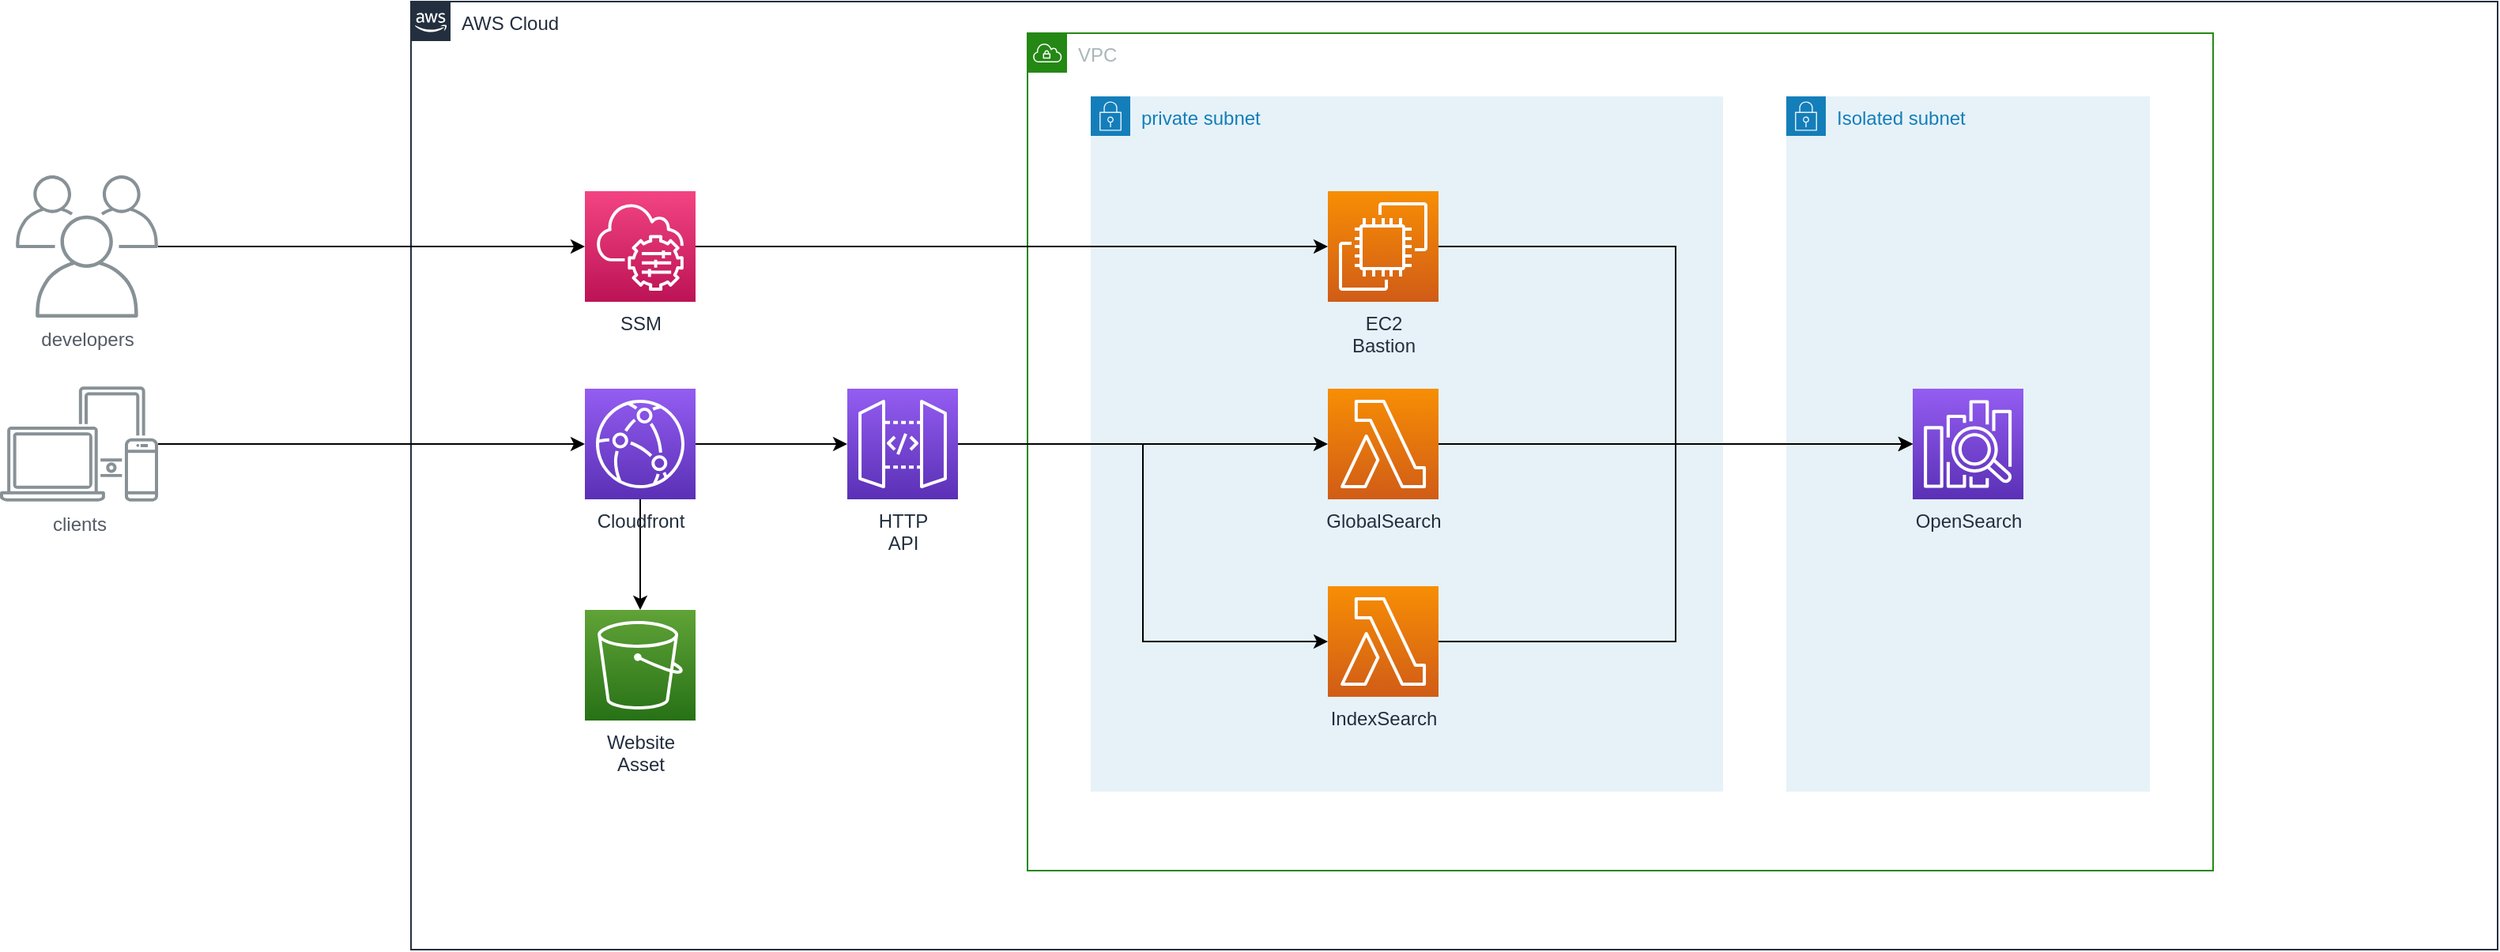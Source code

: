 <mxfile version="21.6.8" type="device">
  <diagram name="Page-1" id="q8rNbWmIafpwbt5BPufZ">
    <mxGraphModel dx="2674" dy="1161" grid="1" gridSize="10" guides="1" tooltips="1" connect="1" arrows="1" fold="1" page="1" pageScale="1" pageWidth="827" pageHeight="1169" math="0" shadow="0">
      <root>
        <mxCell id="0" />
        <mxCell id="1" parent="0" />
        <mxCell id="2JGOLgUa3NeXFZNGk4ip-1" value="AWS Cloud" style="points=[[0,0],[0.25,0],[0.5,0],[0.75,0],[1,0],[1,0.25],[1,0.5],[1,0.75],[1,1],[0.75,1],[0.5,1],[0.25,1],[0,1],[0,0.75],[0,0.5],[0,0.25]];outlineConnect=0;gradientColor=none;html=1;whiteSpace=wrap;fontSize=12;fontStyle=0;container=1;pointerEvents=0;collapsible=0;recursiveResize=0;shape=mxgraph.aws4.group;grIcon=mxgraph.aws4.group_aws_cloud_alt;strokeColor=#232F3E;fillColor=none;verticalAlign=top;align=left;spacingLeft=30;fontColor=#232F3E;dashed=0;" parent="1" vertex="1">
          <mxGeometry x="200" y="160" width="1320" height="600" as="geometry" />
        </mxCell>
        <mxCell id="2JGOLgUa3NeXFZNGk4ip-4" style="edgeStyle=orthogonalEdgeStyle;rounded=0;orthogonalLoop=1;jettySize=auto;html=1;entryX=0.5;entryY=0;entryDx=0;entryDy=0;entryPerimeter=0;" parent="2JGOLgUa3NeXFZNGk4ip-1" source="2JGOLgUa3NeXFZNGk4ip-3" target="2JGOLgUa3NeXFZNGk4ip-2" edge="1">
          <mxGeometry relative="1" as="geometry" />
        </mxCell>
        <mxCell id="2JGOLgUa3NeXFZNGk4ip-16" style="edgeStyle=orthogonalEdgeStyle;rounded=0;orthogonalLoop=1;jettySize=auto;html=1;entryX=0;entryY=0.5;entryDx=0;entryDy=0;entryPerimeter=0;" parent="2JGOLgUa3NeXFZNGk4ip-1" source="2JGOLgUa3NeXFZNGk4ip-3" target="2JGOLgUa3NeXFZNGk4ip-6" edge="1">
          <mxGeometry relative="1" as="geometry" />
        </mxCell>
        <mxCell id="2JGOLgUa3NeXFZNGk4ip-3" value="Cloudfront" style="sketch=0;points=[[0,0,0],[0.25,0,0],[0.5,0,0],[0.75,0,0],[1,0,0],[0,1,0],[0.25,1,0],[0.5,1,0],[0.75,1,0],[1,1,0],[0,0.25,0],[0,0.5,0],[0,0.75,0],[1,0.25,0],[1,0.5,0],[1,0.75,0]];outlineConnect=0;fontColor=#232F3E;gradientColor=#945DF2;gradientDirection=north;fillColor=#5A30B5;strokeColor=#ffffff;dashed=0;verticalLabelPosition=bottom;verticalAlign=top;align=center;html=1;fontSize=12;fontStyle=0;aspect=fixed;shape=mxgraph.aws4.resourceIcon;resIcon=mxgraph.aws4.cloudfront;" parent="2JGOLgUa3NeXFZNGk4ip-1" vertex="1">
          <mxGeometry x="110" y="245" width="70" height="70" as="geometry" />
        </mxCell>
        <mxCell id="2JGOLgUa3NeXFZNGk4ip-2" value="Website&lt;br&gt;Asset" style="sketch=0;points=[[0,0,0],[0.25,0,0],[0.5,0,0],[0.75,0,0],[1,0,0],[0,1,0],[0.25,1,0],[0.5,1,0],[0.75,1,0],[1,1,0],[0,0.25,0],[0,0.5,0],[0,0.75,0],[1,0.25,0],[1,0.5,0],[1,0.75,0]];outlineConnect=0;fontColor=#232F3E;gradientColor=#60A337;gradientDirection=north;fillColor=#277116;strokeColor=#ffffff;dashed=0;verticalLabelPosition=bottom;verticalAlign=top;align=center;html=1;fontSize=12;fontStyle=0;aspect=fixed;shape=mxgraph.aws4.resourceIcon;resIcon=mxgraph.aws4.s3;" parent="2JGOLgUa3NeXFZNGk4ip-1" vertex="1">
          <mxGeometry x="110" y="385" width="70" height="70" as="geometry" />
        </mxCell>
        <mxCell id="2JGOLgUa3NeXFZNGk4ip-6" value="HTTP&lt;br&gt;API" style="sketch=0;points=[[0,0,0],[0.25,0,0],[0.5,0,0],[0.75,0,0],[1,0,0],[0,1,0],[0.25,1,0],[0.5,1,0],[0.75,1,0],[1,1,0],[0,0.25,0],[0,0.5,0],[0,0.75,0],[1,0.25,0],[1,0.5,0],[1,0.75,0]];outlineConnect=0;fontColor=#232F3E;gradientColor=#945DF2;gradientDirection=north;fillColor=#5A30B5;strokeColor=#ffffff;dashed=0;verticalLabelPosition=bottom;verticalAlign=top;align=center;html=1;fontSize=12;fontStyle=0;aspect=fixed;shape=mxgraph.aws4.resourceIcon;resIcon=mxgraph.aws4.api_gateway;" parent="2JGOLgUa3NeXFZNGk4ip-1" vertex="1">
          <mxGeometry x="276" y="245" width="70" height="70" as="geometry" />
        </mxCell>
        <mxCell id="2JGOLgUa3NeXFZNGk4ip-5" value="VPC" style="points=[[0,0],[0.25,0],[0.5,0],[0.75,0],[1,0],[1,0.25],[1,0.5],[1,0.75],[1,1],[0.75,1],[0.5,1],[0.25,1],[0,1],[0,0.75],[0,0.5],[0,0.25]];outlineConnect=0;gradientColor=none;html=1;whiteSpace=wrap;fontSize=12;fontStyle=0;container=1;pointerEvents=0;collapsible=0;recursiveResize=0;shape=mxgraph.aws4.group;grIcon=mxgraph.aws4.group_vpc;strokeColor=#248814;fillColor=none;verticalAlign=top;align=left;spacingLeft=30;fontColor=#AAB7B8;dashed=0;" parent="2JGOLgUa3NeXFZNGk4ip-1" vertex="1">
          <mxGeometry x="390" y="20" width="750" height="530" as="geometry" />
        </mxCell>
        <mxCell id="ibL_u1QixOGJySQ_XA6_-5" value="private subnet" style="points=[[0,0],[0.25,0],[0.5,0],[0.75,0],[1,0],[1,0.25],[1,0.5],[1,0.75],[1,1],[0.75,1],[0.5,1],[0.25,1],[0,1],[0,0.75],[0,0.5],[0,0.25]];outlineConnect=0;gradientColor=none;html=1;whiteSpace=wrap;fontSize=12;fontStyle=0;container=1;pointerEvents=0;collapsible=0;recursiveResize=0;shape=mxgraph.aws4.group;grIcon=mxgraph.aws4.group_security_group;grStroke=0;strokeColor=#147EBA;fillColor=#E6F2F8;verticalAlign=top;align=left;spacingLeft=30;fontColor=#147EBA;dashed=0;" parent="2JGOLgUa3NeXFZNGk4ip-5" vertex="1">
          <mxGeometry x="40" y="40" width="400" height="440" as="geometry" />
        </mxCell>
        <mxCell id="2JGOLgUa3NeXFZNGk4ip-7" value="GlobalSearch" style="sketch=0;points=[[0,0,0],[0.25,0,0],[0.5,0,0],[0.75,0,0],[1,0,0],[0,1,0],[0.25,1,0],[0.5,1,0],[0.75,1,0],[1,1,0],[0,0.25,0],[0,0.5,0],[0,0.75,0],[1,0.25,0],[1,0.5,0],[1,0.75,0]];outlineConnect=0;fontColor=#232F3E;gradientColor=#F78E04;gradientDirection=north;fillColor=#D05C17;strokeColor=#ffffff;dashed=0;verticalLabelPosition=bottom;verticalAlign=top;align=center;html=1;fontSize=12;fontStyle=0;aspect=fixed;shape=mxgraph.aws4.resourceIcon;resIcon=mxgraph.aws4.lambda;" parent="ibL_u1QixOGJySQ_XA6_-5" vertex="1">
          <mxGeometry x="150" y="185" width="70" height="70" as="geometry" />
        </mxCell>
        <mxCell id="2JGOLgUa3NeXFZNGk4ip-8" value="IndexSearch" style="sketch=0;points=[[0,0,0],[0.25,0,0],[0.5,0,0],[0.75,0,0],[1,0,0],[0,1,0],[0.25,1,0],[0.5,1,0],[0.75,1,0],[1,1,0],[0,0.25,0],[0,0.5,0],[0,0.75,0],[1,0.25,0],[1,0.5,0],[1,0.75,0]];outlineConnect=0;fontColor=#232F3E;gradientColor=#F78E04;gradientDirection=north;fillColor=#D05C17;strokeColor=#ffffff;dashed=0;verticalLabelPosition=bottom;verticalAlign=top;align=center;html=1;fontSize=12;fontStyle=0;aspect=fixed;shape=mxgraph.aws4.resourceIcon;resIcon=mxgraph.aws4.lambda;" parent="ibL_u1QixOGJySQ_XA6_-5" vertex="1">
          <mxGeometry x="150" y="310" width="70" height="70" as="geometry" />
        </mxCell>
        <mxCell id="2JGOLgUa3NeXFZNGk4ip-14" value="EC2&lt;br&gt;Bastion" style="sketch=0;points=[[0,0,0],[0.25,0,0],[0.5,0,0],[0.75,0,0],[1,0,0],[0,1,0],[0.25,1,0],[0.5,1,0],[0.75,1,0],[1,1,0],[0,0.25,0],[0,0.5,0],[0,0.75,0],[1,0.25,0],[1,0.5,0],[1,0.75,0]];outlineConnect=0;fontColor=#232F3E;gradientColor=#F78E04;gradientDirection=north;fillColor=#D05C17;strokeColor=#ffffff;dashed=0;verticalLabelPosition=bottom;verticalAlign=top;align=center;html=1;fontSize=12;fontStyle=0;aspect=fixed;shape=mxgraph.aws4.resourceIcon;resIcon=mxgraph.aws4.ec2;" parent="ibL_u1QixOGJySQ_XA6_-5" vertex="1">
          <mxGeometry x="150" y="60" width="70" height="70" as="geometry" />
        </mxCell>
        <mxCell id="2JGOLgUa3NeXFZNGk4ip-9" value="Isolated subnet" style="points=[[0,0],[0.25,0],[0.5,0],[0.75,0],[1,0],[1,0.25],[1,0.5],[1,0.75],[1,1],[0.75,1],[0.5,1],[0.25,1],[0,1],[0,0.75],[0,0.5],[0,0.25]];outlineConnect=0;gradientColor=none;html=1;whiteSpace=wrap;fontSize=12;fontStyle=0;container=1;pointerEvents=0;collapsible=0;recursiveResize=0;shape=mxgraph.aws4.group;grIcon=mxgraph.aws4.group_security_group;grStroke=0;strokeColor=#147EBA;fillColor=#E6F2F8;verticalAlign=top;align=left;spacingLeft=30;fontColor=#147EBA;dashed=0;" parent="2JGOLgUa3NeXFZNGk4ip-5" vertex="1">
          <mxGeometry x="480" y="40" width="230" height="440" as="geometry" />
        </mxCell>
        <mxCell id="2JGOLgUa3NeXFZNGk4ip-15" value="OpenSearch" style="sketch=0;points=[[0,0,0],[0.25,0,0],[0.5,0,0],[0.75,0,0],[1,0,0],[0,1,0],[0.25,1,0],[0.5,1,0],[0.75,1,0],[1,1,0],[0,0.25,0],[0,0.5,0],[0,0.75,0],[1,0.25,0],[1,0.5,0],[1,0.75,0]];outlineConnect=0;fontColor=#232F3E;gradientColor=#945DF2;gradientDirection=north;fillColor=#5A30B5;strokeColor=#ffffff;dashed=0;verticalLabelPosition=bottom;verticalAlign=top;align=center;html=1;fontSize=12;fontStyle=0;aspect=fixed;shape=mxgraph.aws4.resourceIcon;resIcon=mxgraph.aws4.elasticsearch_service;" parent="2JGOLgUa3NeXFZNGk4ip-9" vertex="1">
          <mxGeometry x="80" y="185" width="70" height="70" as="geometry" />
        </mxCell>
        <mxCell id="aHuirXODaWhUDAWz759R-5" style="edgeStyle=orthogonalEdgeStyle;rounded=0;orthogonalLoop=1;jettySize=auto;html=1;entryX=0;entryY=0.5;entryDx=0;entryDy=0;entryPerimeter=0;" edge="1" parent="2JGOLgUa3NeXFZNGk4ip-5" source="2JGOLgUa3NeXFZNGk4ip-7" target="2JGOLgUa3NeXFZNGk4ip-15">
          <mxGeometry relative="1" as="geometry" />
        </mxCell>
        <mxCell id="aHuirXODaWhUDAWz759R-6" style="edgeStyle=orthogonalEdgeStyle;rounded=0;orthogonalLoop=1;jettySize=auto;html=1;entryX=0;entryY=0.5;entryDx=0;entryDy=0;entryPerimeter=0;" edge="1" parent="2JGOLgUa3NeXFZNGk4ip-5" source="2JGOLgUa3NeXFZNGk4ip-8" target="2JGOLgUa3NeXFZNGk4ip-15">
          <mxGeometry relative="1" as="geometry" />
        </mxCell>
        <mxCell id="aHuirXODaWhUDAWz759R-7" style="edgeStyle=orthogonalEdgeStyle;rounded=0;orthogonalLoop=1;jettySize=auto;html=1;entryX=0;entryY=0.5;entryDx=0;entryDy=0;entryPerimeter=0;" edge="1" parent="2JGOLgUa3NeXFZNGk4ip-5" source="2JGOLgUa3NeXFZNGk4ip-14" target="2JGOLgUa3NeXFZNGk4ip-15">
          <mxGeometry relative="1" as="geometry" />
        </mxCell>
        <mxCell id="aHuirXODaWhUDAWz759R-9" style="edgeStyle=orthogonalEdgeStyle;rounded=0;orthogonalLoop=1;jettySize=auto;html=1;entryX=0;entryY=0.5;entryDx=0;entryDy=0;entryPerimeter=0;" edge="1" parent="2JGOLgUa3NeXFZNGk4ip-1" source="2JGOLgUa3NeXFZNGk4ip-23" target="2JGOLgUa3NeXFZNGk4ip-14">
          <mxGeometry relative="1" as="geometry" />
        </mxCell>
        <mxCell id="2JGOLgUa3NeXFZNGk4ip-23" value="SSM" style="sketch=0;points=[[0,0,0],[0.25,0,0],[0.5,0,0],[0.75,0,0],[1,0,0],[0,1,0],[0.25,1,0],[0.5,1,0],[0.75,1,0],[1,1,0],[0,0.25,0],[0,0.5,0],[0,0.75,0],[1,0.25,0],[1,0.5,0],[1,0.75,0]];points=[[0,0,0],[0.25,0,0],[0.5,0,0],[0.75,0,0],[1,0,0],[0,1,0],[0.25,1,0],[0.5,1,0],[0.75,1,0],[1,1,0],[0,0.25,0],[0,0.5,0],[0,0.75,0],[1,0.25,0],[1,0.5,0],[1,0.75,0]];outlineConnect=0;fontColor=#232F3E;gradientColor=#F34482;gradientDirection=north;fillColor=#BC1356;strokeColor=#ffffff;dashed=0;verticalLabelPosition=bottom;verticalAlign=top;align=center;html=1;fontSize=12;fontStyle=0;aspect=fixed;shape=mxgraph.aws4.resourceIcon;resIcon=mxgraph.aws4.systems_manager;" parent="2JGOLgUa3NeXFZNGk4ip-1" vertex="1">
          <mxGeometry x="110" y="120" width="70" height="70" as="geometry" />
        </mxCell>
        <mxCell id="aHuirXODaWhUDAWz759R-3" style="edgeStyle=orthogonalEdgeStyle;rounded=0;orthogonalLoop=1;jettySize=auto;html=1;entryX=0;entryY=0.5;entryDx=0;entryDy=0;entryPerimeter=0;" edge="1" parent="2JGOLgUa3NeXFZNGk4ip-1" source="2JGOLgUa3NeXFZNGk4ip-6" target="2JGOLgUa3NeXFZNGk4ip-7">
          <mxGeometry relative="1" as="geometry" />
        </mxCell>
        <mxCell id="aHuirXODaWhUDAWz759R-4" style="edgeStyle=orthogonalEdgeStyle;rounded=0;orthogonalLoop=1;jettySize=auto;html=1;entryX=0;entryY=0.5;entryDx=0;entryDy=0;entryPerimeter=0;" edge="1" parent="2JGOLgUa3NeXFZNGk4ip-1" source="2JGOLgUa3NeXFZNGk4ip-6" target="2JGOLgUa3NeXFZNGk4ip-8">
          <mxGeometry relative="1" as="geometry" />
        </mxCell>
        <mxCell id="2JGOLgUa3NeXFZNGk4ip-30" style="edgeStyle=orthogonalEdgeStyle;rounded=0;orthogonalLoop=1;jettySize=auto;html=1;entryX=0;entryY=0.5;entryDx=0;entryDy=0;entryPerimeter=0;" parent="1" source="2JGOLgUa3NeXFZNGk4ip-29" target="2JGOLgUa3NeXFZNGk4ip-3" edge="1">
          <mxGeometry relative="1" as="geometry" />
        </mxCell>
        <mxCell id="2JGOLgUa3NeXFZNGk4ip-29" value="clients" style="sketch=0;outlineConnect=0;gradientColor=none;fontColor=#545B64;strokeColor=none;fillColor=#879196;dashed=0;verticalLabelPosition=bottom;verticalAlign=top;align=center;html=1;fontSize=12;fontStyle=0;aspect=fixed;shape=mxgraph.aws4.illustration_devices;pointerEvents=1" parent="1" vertex="1">
          <mxGeometry x="-60" y="403.5" width="100" height="73" as="geometry" />
        </mxCell>
        <mxCell id="aHuirXODaWhUDAWz759R-8" style="edgeStyle=orthogonalEdgeStyle;rounded=0;orthogonalLoop=1;jettySize=auto;html=1;entryX=0;entryY=0.5;entryDx=0;entryDy=0;entryPerimeter=0;" edge="1" parent="1" source="2JGOLgUa3NeXFZNGk4ip-31" target="2JGOLgUa3NeXFZNGk4ip-23">
          <mxGeometry relative="1" as="geometry" />
        </mxCell>
        <mxCell id="2JGOLgUa3NeXFZNGk4ip-31" value="developers" style="sketch=0;outlineConnect=0;gradientColor=none;fontColor=#545B64;strokeColor=none;fillColor=#879196;dashed=0;verticalLabelPosition=bottom;verticalAlign=top;align=center;html=1;fontSize=12;fontStyle=0;aspect=fixed;shape=mxgraph.aws4.illustration_users;pointerEvents=1" parent="1" vertex="1">
          <mxGeometry x="-50" y="270" width="90" height="90" as="geometry" />
        </mxCell>
      </root>
    </mxGraphModel>
  </diagram>
</mxfile>
